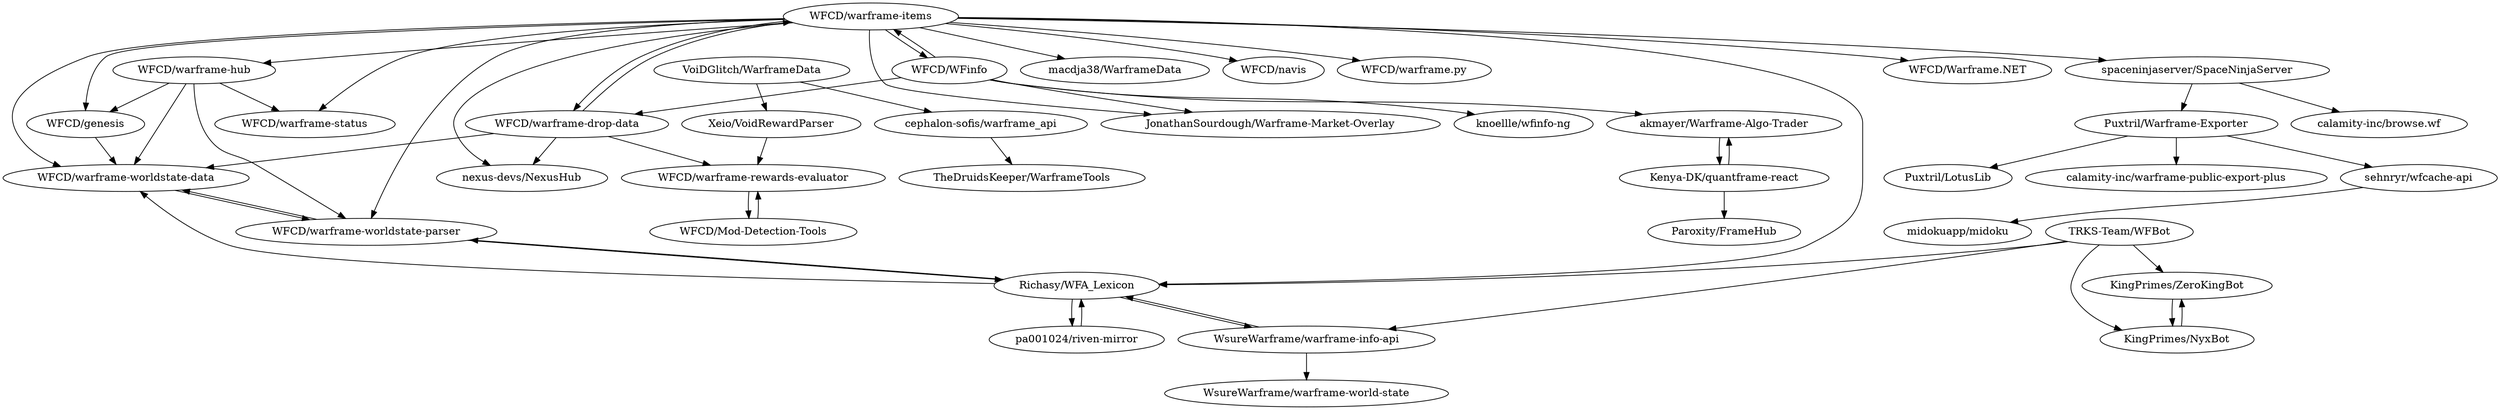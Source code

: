 digraph G {
"WFCD/warframe-items" -> "WFCD/warframe-drop-data"
"WFCD/warframe-items" -> "WFCD/WFinfo"
"WFCD/warframe-items" -> "WFCD/warframe-worldstate-data"
"WFCD/warframe-items" -> "WFCD/genesis"
"WFCD/warframe-items" -> "nexus-devs/NexusHub"
"WFCD/warframe-items" -> "WFCD/warframe-worldstate-parser"
"WFCD/warframe-items" -> "WFCD/warframe-status"
"WFCD/warframe-items" -> "WFCD/warframe-hub"
"WFCD/warframe-items" -> "Richasy/WFA_Lexicon"
"WFCD/warframe-items" -> "macdja38/WarframeData"
"WFCD/warframe-items" -> "WFCD/navis"
"WFCD/warframe-items" -> "WFCD/warframe.py"
"WFCD/warframe-items" -> "spaceninjaserver/SpaceNinjaServer"
"WFCD/warframe-items" -> "WFCD/Warframe.NET"
"WFCD/warframe-items" -> "JonathanSourdough/Warframe-Market-Overlay"
"WsureWarframe/warframe-info-api" -> "Richasy/WFA_Lexicon"
"WsureWarframe/warframe-info-api" -> "WsureWarframe/warframe-world-state"
"Richasy/WFA_Lexicon" -> "WFCD/warframe-worldstate-parser"
"Richasy/WFA_Lexicon" -> "WsureWarframe/warframe-info-api"
"Richasy/WFA_Lexicon" -> "WFCD/warframe-worldstate-data"
"Richasy/WFA_Lexicon" -> "pa001024/riven-mirror"
"WFCD/warframe-hub" -> "WFCD/warframe-worldstate-parser"
"WFCD/warframe-hub" -> "WFCD/warframe-status"
"WFCD/warframe-hub" -> "WFCD/genesis"
"WFCD/warframe-hub" -> "WFCD/warframe-worldstate-data"
"TRKS-Team/WFBot" -> "KingPrimes/ZeroKingBot"
"TRKS-Team/WFBot" -> "Richasy/WFA_Lexicon"
"TRKS-Team/WFBot" -> "WsureWarframe/warframe-info-api"
"TRKS-Team/WFBot" -> "KingPrimes/NyxBot"
"pa001024/riven-mirror" -> "Richasy/WFA_Lexicon"
"WFCD/WFinfo" -> "WFCD/warframe-items"
"WFCD/WFinfo" -> "WFCD/warframe-drop-data"
"WFCD/WFinfo" -> "JonathanSourdough/Warframe-Market-Overlay"
"WFCD/WFinfo" -> "akmayer/Warframe-Algo-Trader"
"WFCD/WFinfo" -> "knoellle/wfinfo-ng"
"VoiDGlitch/WarframeData" -> "cephalon-sofis/warframe_api"
"VoiDGlitch/WarframeData" -> "Xeio/VoidRewardParser"
"KingPrimes/ZeroKingBot" -> "KingPrimes/NyxBot"
"sehnryr/wfcache-api" -> "midokuapp/midoku"
"cephalon-sofis/warframe_api" -> "TheDruidsKeeper/WarframeTools"
"WFCD/warframe-worldstate-parser" -> "WFCD/warframe-worldstate-data"
"WFCD/warframe-worldstate-parser" -> "Richasy/WFA_Lexicon"
"KingPrimes/NyxBot" -> "KingPrimes/ZeroKingBot"
"WFCD/warframe-worldstate-data" -> "WFCD/warframe-worldstate-parser"
"akmayer/Warframe-Algo-Trader" -> "Kenya-DK/quantframe-react"
"spaceninjaserver/SpaceNinjaServer" -> "calamity-inc/browse.wf"
"spaceninjaserver/SpaceNinjaServer" -> "Puxtril/Warframe-Exporter"
"Kenya-DK/quantframe-react" -> "akmayer/Warframe-Algo-Trader"
"Kenya-DK/quantframe-react" -> "Paroxity/FrameHub"
"Xeio/VoidRewardParser" -> "WFCD/warframe-rewards-evaluator"
"Puxtril/Warframe-Exporter" -> "sehnryr/wfcache-api"
"Puxtril/Warframe-Exporter" -> "Puxtril/LotusLib"
"Puxtril/Warframe-Exporter" -> "calamity-inc/warframe-public-export-plus"
"WFCD/genesis" -> "WFCD/warframe-worldstate-data"
"WFCD/warframe-rewards-evaluator" -> "WFCD/Mod-Detection-Tools"
"WFCD/Mod-Detection-Tools" -> "WFCD/warframe-rewards-evaluator"
"WFCD/warframe-drop-data" -> "WFCD/warframe-items"
"WFCD/warframe-drop-data" -> "WFCD/warframe-worldstate-data"
"WFCD/warframe-drop-data" -> "nexus-devs/NexusHub"
"WFCD/warframe-drop-data" -> "WFCD/warframe-rewards-evaluator"
"WFCD/warframe-items" ["l"="4.096,44.106"]
"WFCD/warframe-drop-data" ["l"="4.123,44.116"]
"WFCD/WFinfo" ["l"="4.143,44.1"]
"WFCD/warframe-worldstate-data" ["l"="4.096,44.087"]
"WFCD/genesis" ["l"="4.064,44.083"]
"nexus-devs/NexusHub" ["l"="4.116,44.133"]
"WFCD/warframe-worldstate-parser" ["l"="4.088,44.077"]
"WFCD/warframe-status" ["l"="4.058,44.105"]
"WFCD/warframe-hub" ["l"="4.075,44.093"]
"Richasy/WFA_Lexicon" ["l"="4.092,44.062"]
"macdja38/WarframeData" ["l"="4.096,44.123"]
"WFCD/navis" ["l"="4.086,44.132"]
"WFCD/warframe.py" ["l"="4.074,44.112"]
"spaceninjaserver/SpaceNinjaServer" ["l"="4.045,44.131"]
"WFCD/Warframe.NET" ["l"="4.075,44.122"]
"JonathanSourdough/Warframe-Market-Overlay" ["l"="4.123,44.092"]
"WsureWarframe/warframe-info-api" ["l"="4.086,44.043"]
"WsureWarframe/warframe-world-state" ["l"="4.096,44.028"]
"pa001024/riven-mirror" ["l"="4.113,44.05"]
"TRKS-Team/WFBot" ["l"="4.066,44.033"]
"KingPrimes/ZeroKingBot" ["l"="4.059,44.013"]
"KingPrimes/NyxBot" ["l"="4.045,44.021"]
"akmayer/Warframe-Algo-Trader" ["l"="4.191,44.09"]
"knoellle/wfinfo-ng" ["l"="4.169,44.111"]
"VoiDGlitch/WarframeData" ["l"="4.178,44.188"]
"cephalon-sofis/warframe_api" ["l"="4.193,44.206"]
"Xeio/VoidRewardParser" ["l"="4.163,44.167"]
"sehnryr/wfcache-api" ["l"="3.997,44.164"]
"midokuapp/midoku" ["l"="3.986,44.176"]
"TheDruidsKeeper/WarframeTools" ["l"="4.203,44.219"]
"Kenya-DK/quantframe-react" ["l"="4.218,44.085"]
"calamity-inc/browse.wf" ["l"="4.04,44.147"]
"Puxtril/Warframe-Exporter" ["l"="4.008,44.145"]
"Paroxity/FrameHub" ["l"="4.242,44.081"]
"WFCD/warframe-rewards-evaluator" ["l"="4.147,44.143"]
"Puxtril/LotusLib" ["l"="3.988,44.151"]
"calamity-inc/warframe-public-export-plus" ["l"="3.987,44.138"]
"WFCD/Mod-Detection-Tools" ["l"="4.163,44.147"]
}